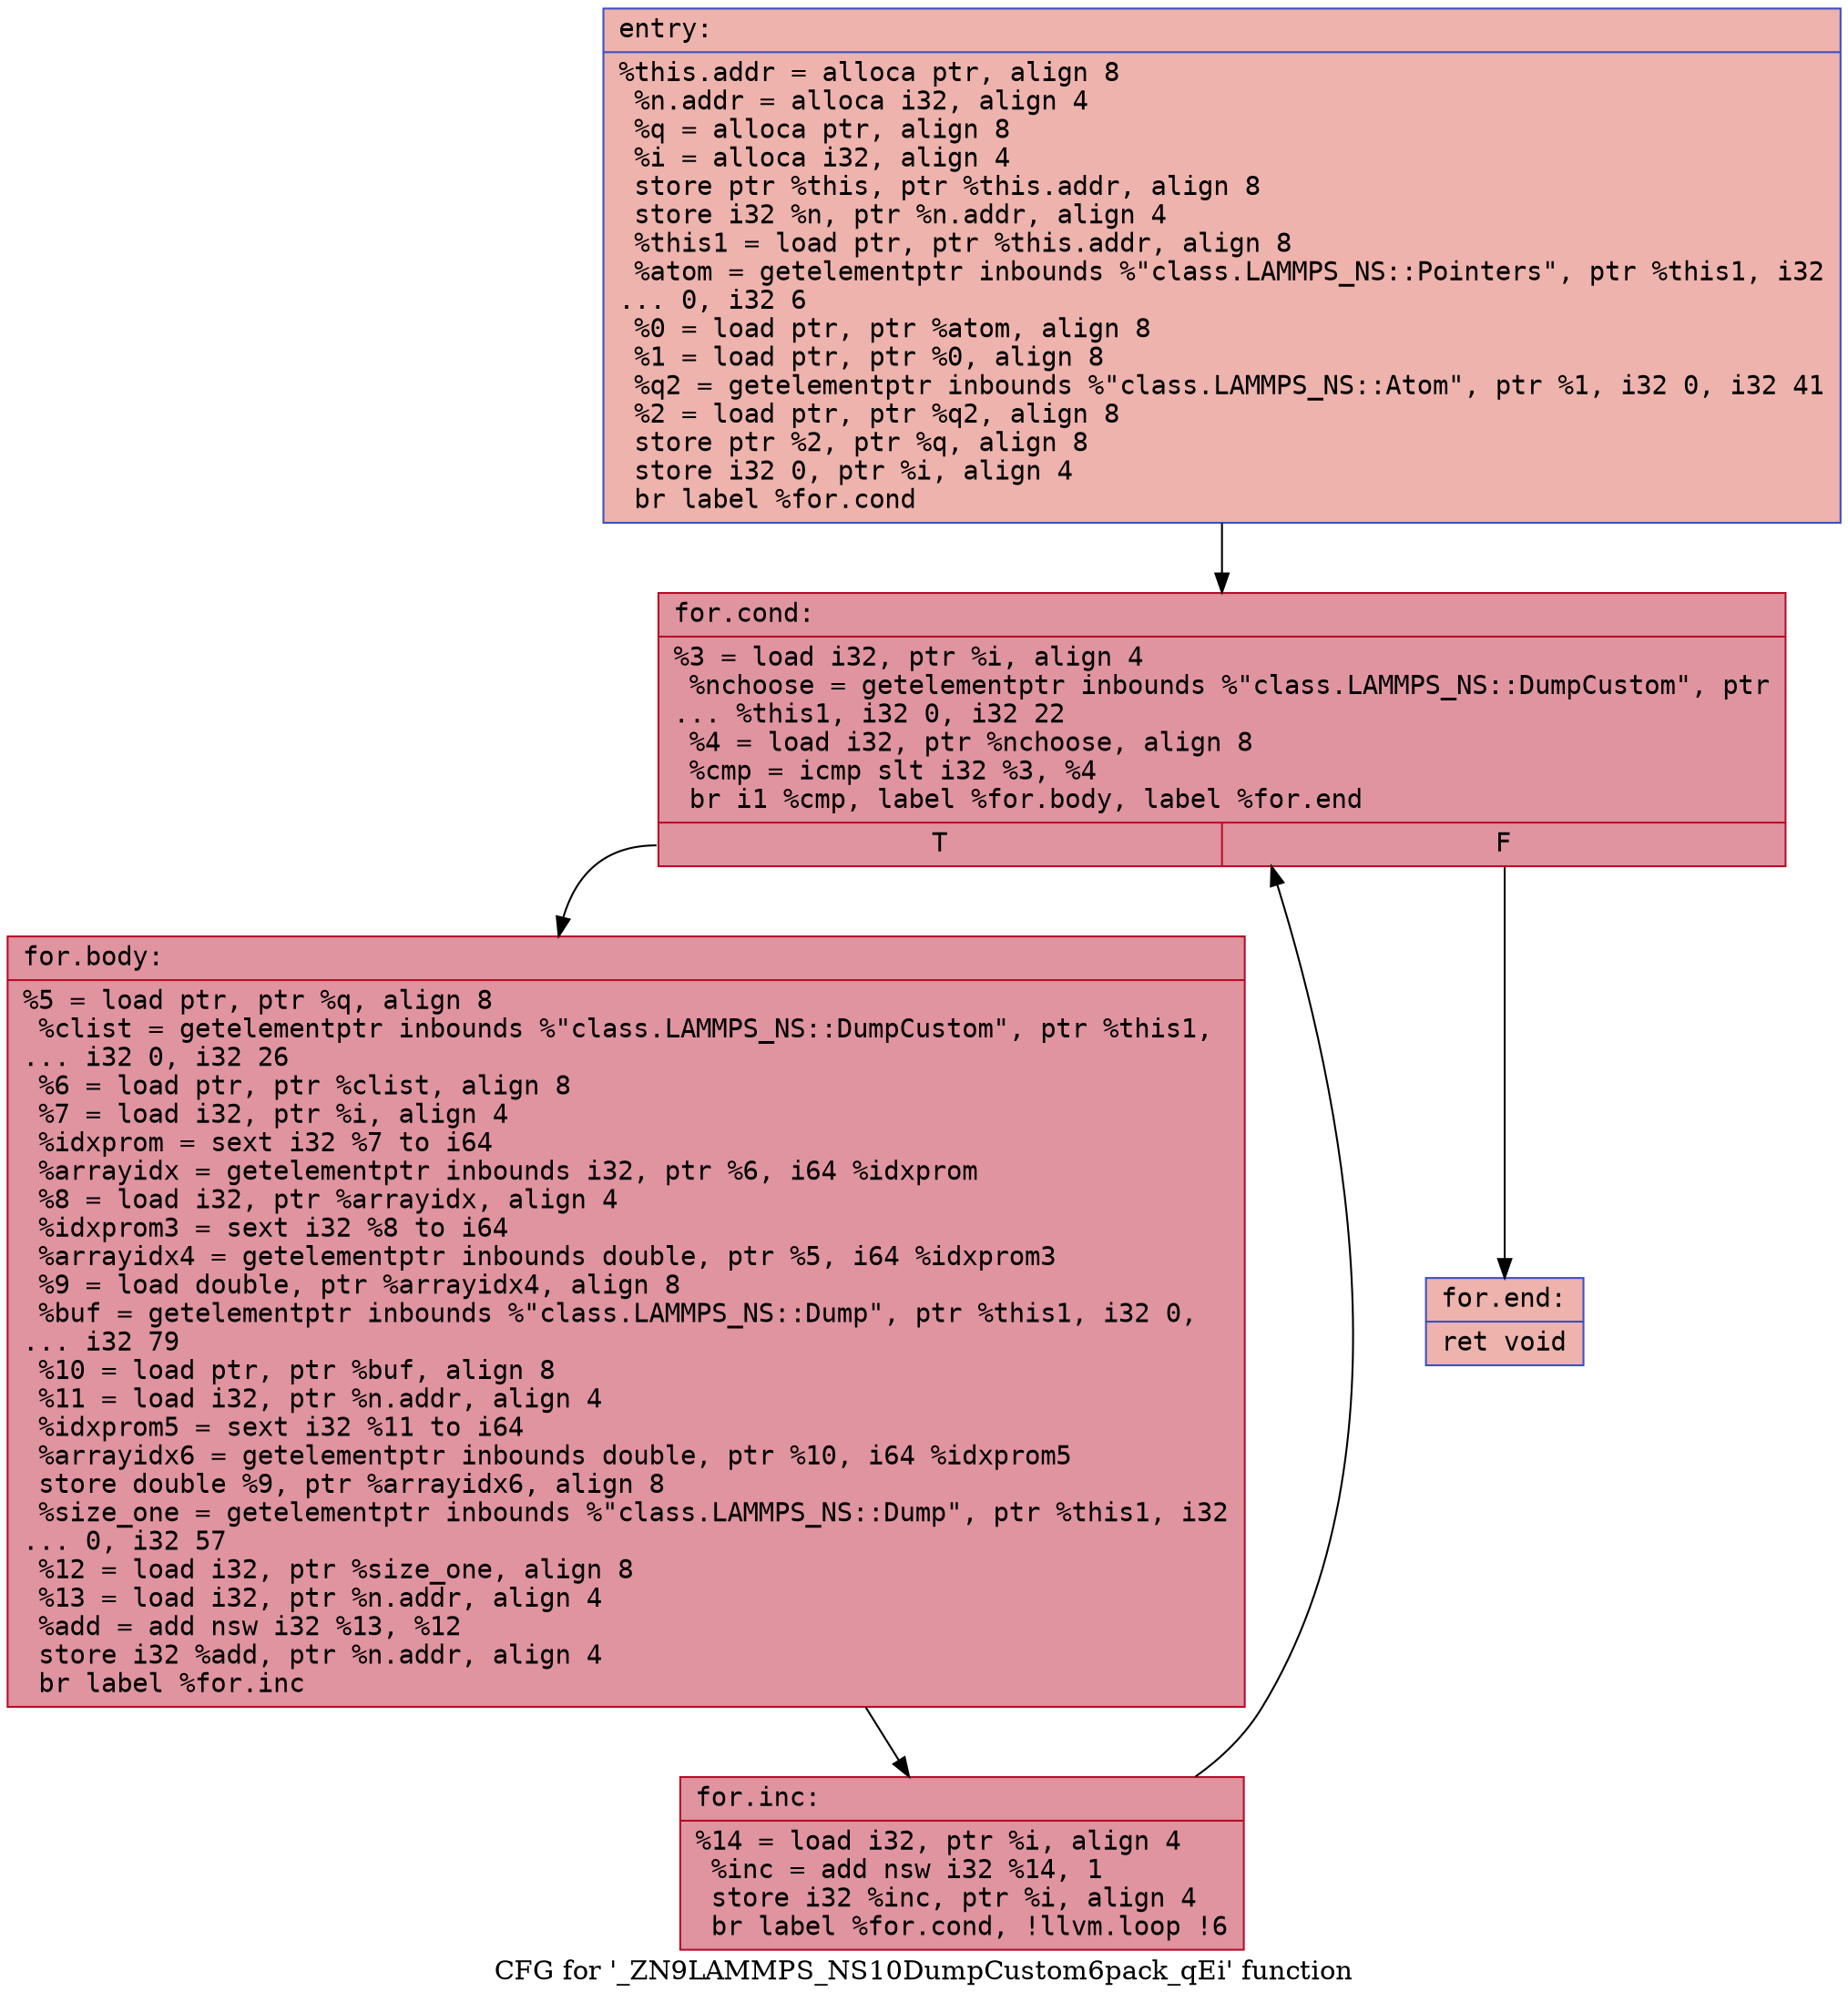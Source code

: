 digraph "CFG for '_ZN9LAMMPS_NS10DumpCustom6pack_qEi' function" {
	label="CFG for '_ZN9LAMMPS_NS10DumpCustom6pack_qEi' function";

	Node0x55d03a8ce170 [shape=record,color="#3d50c3ff", style=filled, fillcolor="#d6524470" fontname="Courier",label="{entry:\l|  %this.addr = alloca ptr, align 8\l  %n.addr = alloca i32, align 4\l  %q = alloca ptr, align 8\l  %i = alloca i32, align 4\l  store ptr %this, ptr %this.addr, align 8\l  store i32 %n, ptr %n.addr, align 4\l  %this1 = load ptr, ptr %this.addr, align 8\l  %atom = getelementptr inbounds %\"class.LAMMPS_NS::Pointers\", ptr %this1, i32\l... 0, i32 6\l  %0 = load ptr, ptr %atom, align 8\l  %1 = load ptr, ptr %0, align 8\l  %q2 = getelementptr inbounds %\"class.LAMMPS_NS::Atom\", ptr %1, i32 0, i32 41\l  %2 = load ptr, ptr %q2, align 8\l  store ptr %2, ptr %q, align 8\l  store i32 0, ptr %i, align 4\l  br label %for.cond\l}"];
	Node0x55d03a8ce170 -> Node0x55d03a8ce9e0[tooltip="entry -> for.cond\nProbability 100.00%" ];
	Node0x55d03a8ce9e0 [shape=record,color="#b70d28ff", style=filled, fillcolor="#b70d2870" fontname="Courier",label="{for.cond:\l|  %3 = load i32, ptr %i, align 4\l  %nchoose = getelementptr inbounds %\"class.LAMMPS_NS::DumpCustom\", ptr\l... %this1, i32 0, i32 22\l  %4 = load i32, ptr %nchoose, align 8\l  %cmp = icmp slt i32 %3, %4\l  br i1 %cmp, label %for.body, label %for.end\l|{<s0>T|<s1>F}}"];
	Node0x55d03a8ce9e0:s0 -> Node0x55d03a8ce050[tooltip="for.cond -> for.body\nProbability 96.88%" ];
	Node0x55d03a8ce9e0:s1 -> Node0x55d03a8ce0d0[tooltip="for.cond -> for.end\nProbability 3.12%" ];
	Node0x55d03a8ce050 [shape=record,color="#b70d28ff", style=filled, fillcolor="#b70d2870" fontname="Courier",label="{for.body:\l|  %5 = load ptr, ptr %q, align 8\l  %clist = getelementptr inbounds %\"class.LAMMPS_NS::DumpCustom\", ptr %this1,\l... i32 0, i32 26\l  %6 = load ptr, ptr %clist, align 8\l  %7 = load i32, ptr %i, align 4\l  %idxprom = sext i32 %7 to i64\l  %arrayidx = getelementptr inbounds i32, ptr %6, i64 %idxprom\l  %8 = load i32, ptr %arrayidx, align 4\l  %idxprom3 = sext i32 %8 to i64\l  %arrayidx4 = getelementptr inbounds double, ptr %5, i64 %idxprom3\l  %9 = load double, ptr %arrayidx4, align 8\l  %buf = getelementptr inbounds %\"class.LAMMPS_NS::Dump\", ptr %this1, i32 0,\l... i32 79\l  %10 = load ptr, ptr %buf, align 8\l  %11 = load i32, ptr %n.addr, align 4\l  %idxprom5 = sext i32 %11 to i64\l  %arrayidx6 = getelementptr inbounds double, ptr %10, i64 %idxprom5\l  store double %9, ptr %arrayidx6, align 8\l  %size_one = getelementptr inbounds %\"class.LAMMPS_NS::Dump\", ptr %this1, i32\l... 0, i32 57\l  %12 = load i32, ptr %size_one, align 8\l  %13 = load i32, ptr %n.addr, align 4\l  %add = add nsw i32 %13, %12\l  store i32 %add, ptr %n.addr, align 4\l  br label %for.inc\l}"];
	Node0x55d03a8ce050 -> Node0x55d03a8cee00[tooltip="for.body -> for.inc\nProbability 100.00%" ];
	Node0x55d03a8cee00 [shape=record,color="#b70d28ff", style=filled, fillcolor="#b70d2870" fontname="Courier",label="{for.inc:\l|  %14 = load i32, ptr %i, align 4\l  %inc = add nsw i32 %14, 1\l  store i32 %inc, ptr %i, align 4\l  br label %for.cond, !llvm.loop !6\l}"];
	Node0x55d03a8cee00 -> Node0x55d03a8ce9e0[tooltip="for.inc -> for.cond\nProbability 100.00%" ];
	Node0x55d03a8ce0d0 [shape=record,color="#3d50c3ff", style=filled, fillcolor="#d6524470" fontname="Courier",label="{for.end:\l|  ret void\l}"];
}
